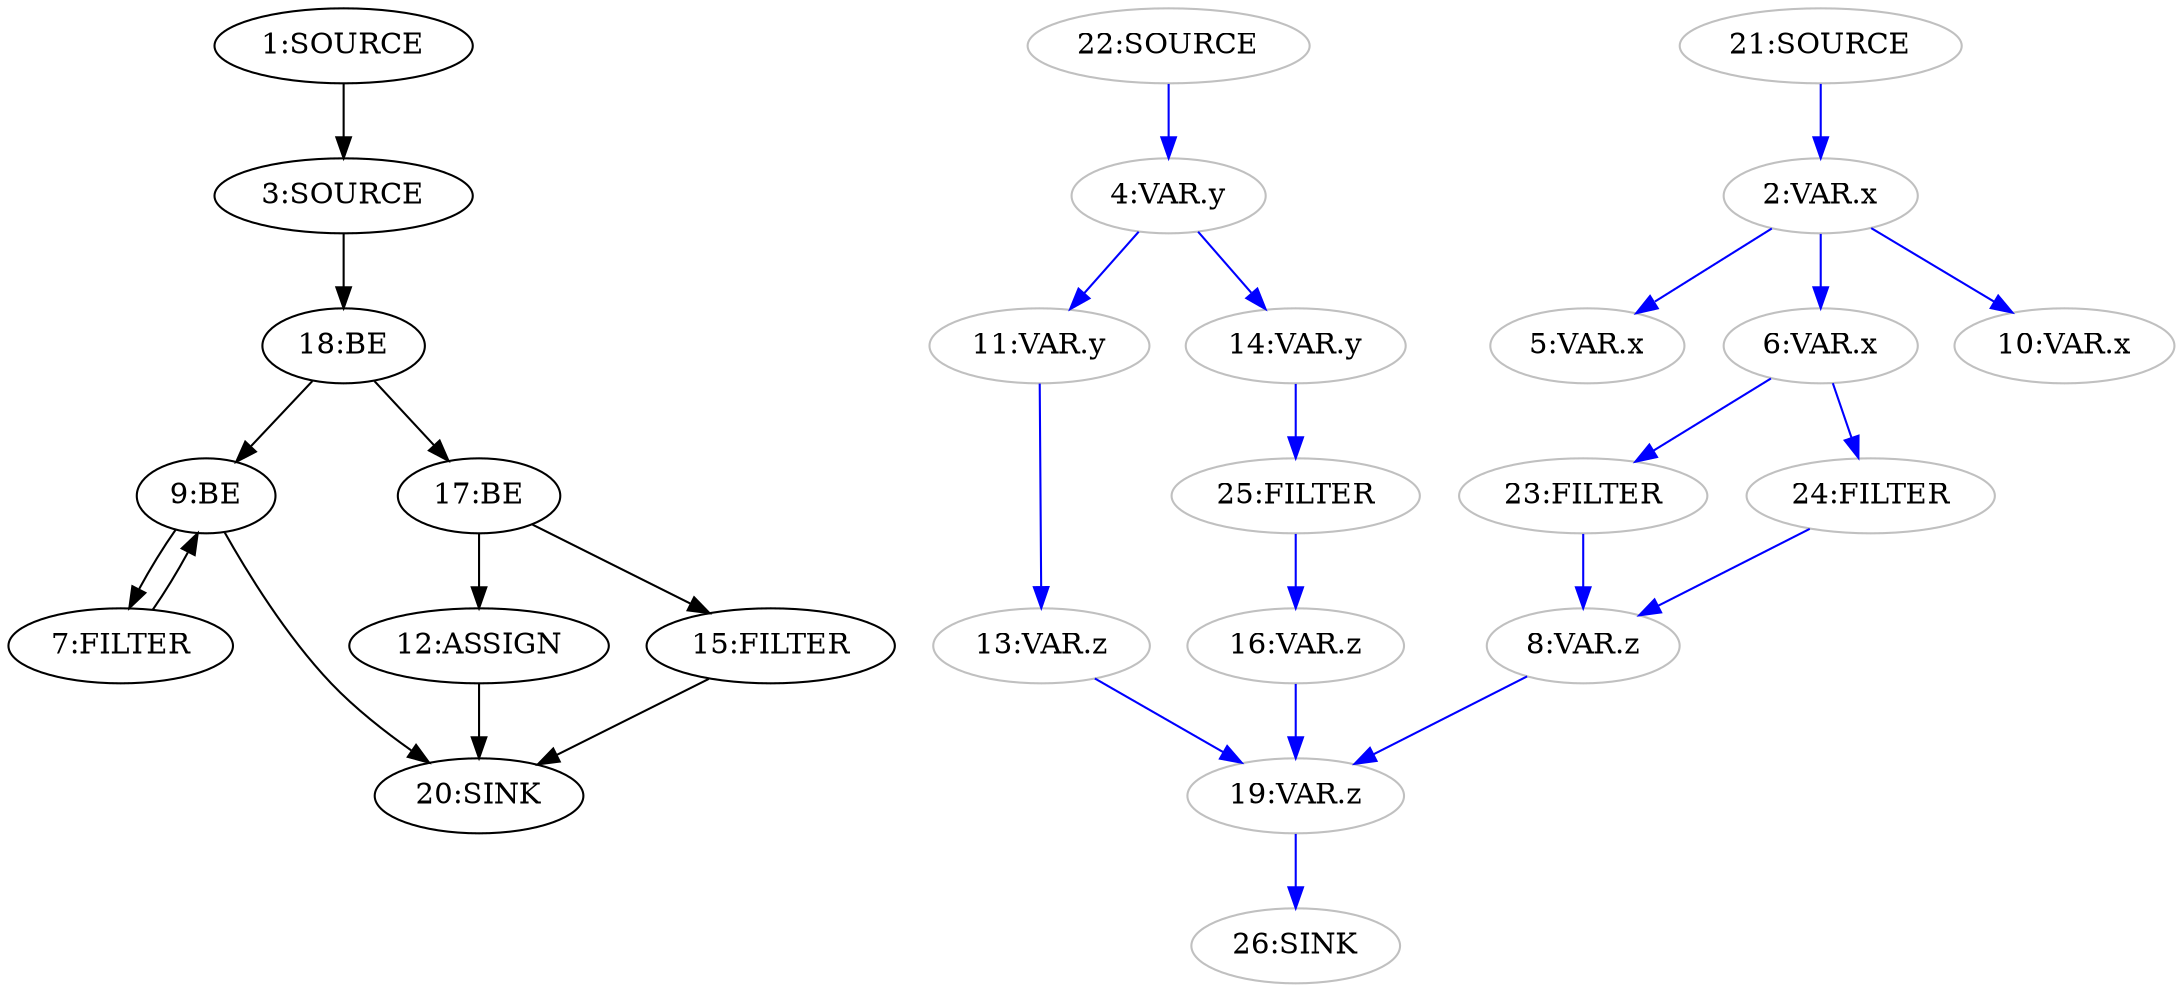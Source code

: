 digraph {
  n12 [label="12:ASSIGN"];
  n9 [label="9:BE"];
  n18 [label="18:BE"];
  n17 [label="17:BE"];
  n7 [label="7:FILTER"];
  n15 [label="15:FILTER"];
  n1 [label="1:SOURCE"];
  n3 [label="3:SOURCE"];
  n20 [label="20:SINK"];
  n2 [label="2:VAR.x" color="grey"];
  n4 [label="4:VAR.y" color="grey"];
  n5 [label="5:VAR.x" color="grey"];
  n6 [label="6:VAR.x" color="grey"];
  n8 [label="8:VAR.z" color="grey"];
  n10 [label="10:VAR.x" color="grey"];
  n11 [label="11:VAR.y" color="grey"];
  n13 [label="13:VAR.z" color="grey"];
  n14 [label="14:VAR.y" color="grey"];
  n16 [label="16:VAR.z" color="grey"];
  n19 [label="19:VAR.z" color="grey"];
  n21 [label="21:SOURCE" color="grey"];
  n22 [label="22:SOURCE" color="grey"];
  n23 [label="23:FILTER" color="grey"];
  n24 [label="24:FILTER" color="grey"];
  n25 [label="25:FILTER" color="grey"];
  n26 [label="26:SINK" color="grey"];
  n1 -> n3 [color="black"];
  n3 -> n18 [color="black"];
  n7 -> n9 [color="black"];
  n9 -> n7 [color="black"];
  n9 -> n20 [color="black"];
  n12 -> n20 [color="black"];
  n15 -> n20 [color="black"];
  n17 -> n12 [color="black"];
  n17 -> n15 [color="black"];
  n18 -> n9 [color="black"];
  n18 -> n17 [color="black"];
  n2 -> n5 [color="blue"];
  n2 -> n6 [color="blue"];
  n2 -> n10 [color="blue"];
  n4 -> n11 [color="blue"];
  n4 -> n14 [color="blue"];
  n6 -> n23 [color="blue"];
  n6 -> n24 [color="blue"];
  n8 -> n19 [color="blue"];
  n11 -> n13 [color="blue"];
  n13 -> n19 [color="blue"];
  n14 -> n25 [color="blue"];
  n16 -> n19 [color="blue"];
  n19 -> n26 [color="blue"];
  n21 -> n2 [color="blue"];
  n22 -> n4 [color="blue"];
  n23 -> n8 [color="blue"];
  n24 -> n8 [color="blue"];
  n25 -> n16 [color="blue"];
}
